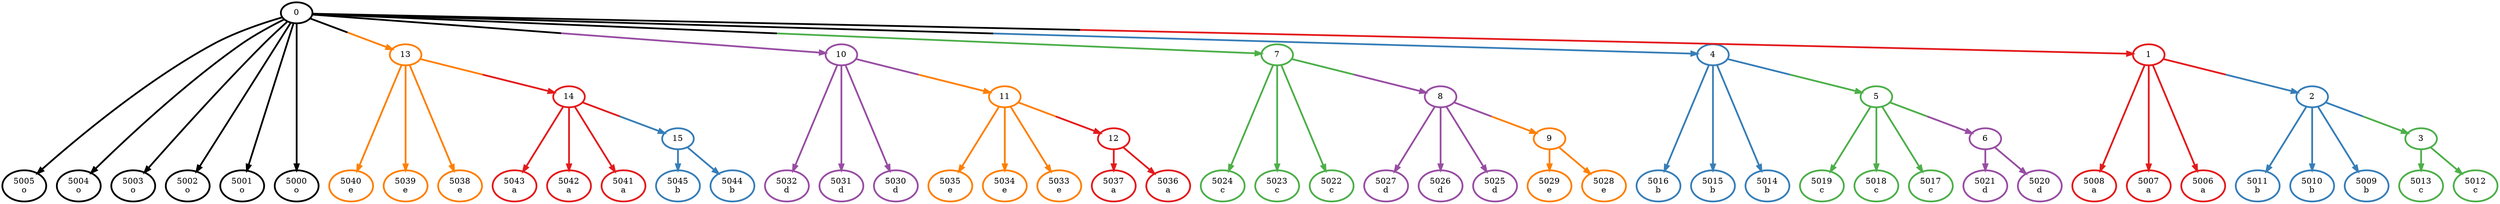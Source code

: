 digraph T {
	{
		rank=same
		61 [penwidth=3,colorscheme=set19,color=2,label="5045\nb"]
		60 [penwidth=3,colorscheme=set19,color=2,label="5044\nb"]
		59 [penwidth=3,colorscheme=set19,color=1,label="5043\na"]
		58 [penwidth=3,colorscheme=set19,color=1,label="5042\na"]
		57 [penwidth=3,colorscheme=set19,color=1,label="5041\na"]
		55 [penwidth=3,colorscheme=set19,color=5,label="5040\ne"]
		54 [penwidth=3,colorscheme=set19,color=5,label="5039\ne"]
		53 [penwidth=3,colorscheme=set19,color=5,label="5038\ne"]
		51 [penwidth=3,colorscheme=set19,color=1,label="5037\na"]
		50 [penwidth=3,colorscheme=set19,color=1,label="5036\na"]
		49 [penwidth=3,colorscheme=set19,color=5,label="5035\ne"]
		48 [penwidth=3,colorscheme=set19,color=5,label="5034\ne"]
		47 [penwidth=3,colorscheme=set19,color=5,label="5033\ne"]
		45 [penwidth=3,colorscheme=set19,color=4,label="5032\nd"]
		44 [penwidth=3,colorscheme=set19,color=4,label="5031\nd"]
		43 [penwidth=3,colorscheme=set19,color=4,label="5030\nd"]
		41 [penwidth=3,colorscheme=set19,color=5,label="5029\ne"]
		40 [penwidth=3,colorscheme=set19,color=5,label="5028\ne"]
		39 [penwidth=3,colorscheme=set19,color=4,label="5027\nd"]
		38 [penwidth=3,colorscheme=set19,color=4,label="5026\nd"]
		37 [penwidth=3,colorscheme=set19,color=4,label="5025\nd"]
		35 [penwidth=3,colorscheme=set19,color=3,label="5024\nc"]
		34 [penwidth=3,colorscheme=set19,color=3,label="5023\nc"]
		33 [penwidth=3,colorscheme=set19,color=3,label="5022\nc"]
		31 [penwidth=3,colorscheme=set19,color=4,label="5021\nd"]
		30 [penwidth=3,colorscheme=set19,color=4,label="5020\nd"]
		29 [penwidth=3,colorscheme=set19,color=3,label="5019\nc"]
		28 [penwidth=3,colorscheme=set19,color=3,label="5018\nc"]
		27 [penwidth=3,colorscheme=set19,color=3,label="5017\nc"]
		25 [penwidth=3,colorscheme=set19,color=2,label="5016\nb"]
		24 [penwidth=3,colorscheme=set19,color=2,label="5015\nb"]
		23 [penwidth=3,colorscheme=set19,color=2,label="5014\nb"]
		21 [penwidth=3,colorscheme=set19,color=3,label="5013\nc"]
		20 [penwidth=3,colorscheme=set19,color=3,label="5012\nc"]
		19 [penwidth=3,colorscheme=set19,color=2,label="5011\nb"]
		18 [penwidth=3,colorscheme=set19,color=2,label="5010\nb"]
		17 [penwidth=3,colorscheme=set19,color=2,label="5009\nb"]
		15 [penwidth=3,colorscheme=set19,color=1,label="5008\na"]
		14 [penwidth=3,colorscheme=set19,color=1,label="5007\na"]
		13 [penwidth=3,colorscheme=set19,color=1,label="5006\na"]
		11 [penwidth=3,colorscheme=set19,color=1564501808,label="5005\no"]
		10 [penwidth=3,colorscheme=set19,color=1564501808,label="5004\no"]
		9 [penwidth=3,colorscheme=set19,color=1564501808,label="5003\no"]
		8 [penwidth=3,colorscheme=set19,color=1564501808,label="5002\no"]
		7 [penwidth=3,colorscheme=set19,color=1564501808,label="5001\no"]
		6 [penwidth=3,colorscheme=set19,color=1564501808,label="5000\no"]
	}
	56 [penwidth=3,colorscheme=set19,color=2,label="15"]
	52 [penwidth=3,colorscheme=set19,color=1,label="14"]
	46 [penwidth=3,colorscheme=set19,color=1,label="12"]
	42 [penwidth=3,colorscheme=set19,color=5,label="11"]
	36 [penwidth=3,colorscheme=set19,color=5,label="9"]
	32 [penwidth=3,colorscheme=set19,color=4,label="8"]
	26 [penwidth=3,colorscheme=set19,color=4,label="6"]
	22 [penwidth=3,colorscheme=set19,color=3,label="5"]
	16 [penwidth=3,colorscheme=set19,color=3,label="3"]
	12 [penwidth=3,colorscheme=set19,color=2,label="2"]
	5 [penwidth=3,colorscheme=set19,color=5,label="13"]
	4 [penwidth=3,colorscheme=set19,color=4,label="10"]
	3 [penwidth=3,colorscheme=set19,color=3,label="7"]
	2 [penwidth=3,colorscheme=set19,color=2,label="4"]
	1 [penwidth=3,colorscheme=set19,color=1,label="1"]
	0 [penwidth=3,colorscheme=set19,color=1564501808,label="0"]
	56 -> 61 [penwidth=3,colorscheme=set19,color=2]
	56 -> 60 [penwidth=3,colorscheme=set19,color=2]
	52 -> 59 [penwidth=3,colorscheme=set19,color=1]
	52 -> 58 [penwidth=3,colorscheme=set19,color=1]
	52 -> 57 [penwidth=3,colorscheme=set19,color=1]
	52 -> 56 [penwidth=3,colorscheme=set19,color="1;0.5:2"]
	46 -> 51 [penwidth=3,colorscheme=set19,color=1]
	46 -> 50 [penwidth=3,colorscheme=set19,color=1]
	42 -> 49 [penwidth=3,colorscheme=set19,color=5]
	42 -> 48 [penwidth=3,colorscheme=set19,color=5]
	42 -> 47 [penwidth=3,colorscheme=set19,color=5]
	42 -> 46 [penwidth=3,colorscheme=set19,color="5;0.5:1"]
	36 -> 41 [penwidth=3,colorscheme=set19,color=5]
	36 -> 40 [penwidth=3,colorscheme=set19,color=5]
	32 -> 39 [penwidth=3,colorscheme=set19,color=4]
	32 -> 38 [penwidth=3,colorscheme=set19,color=4]
	32 -> 37 [penwidth=3,colorscheme=set19,color=4]
	32 -> 36 [penwidth=3,colorscheme=set19,color="4;0.5:5"]
	26 -> 31 [penwidth=3,colorscheme=set19,color=4]
	26 -> 30 [penwidth=3,colorscheme=set19,color=4]
	22 -> 29 [penwidth=3,colorscheme=set19,color=3]
	22 -> 28 [penwidth=3,colorscheme=set19,color=3]
	22 -> 27 [penwidth=3,colorscheme=set19,color=3]
	22 -> 26 [penwidth=3,colorscheme=set19,color="3;0.5:4"]
	16 -> 21 [penwidth=3,colorscheme=set19,color=3]
	16 -> 20 [penwidth=3,colorscheme=set19,color=3]
	12 -> 19 [penwidth=3,colorscheme=set19,color=2]
	12 -> 18 [penwidth=3,colorscheme=set19,color=2]
	12 -> 17 [penwidth=3,colorscheme=set19,color=2]
	12 -> 16 [penwidth=3,colorscheme=set19,color="2;0.5:3"]
	5 -> 55 [penwidth=3,colorscheme=set19,color=5]
	5 -> 54 [penwidth=3,colorscheme=set19,color=5]
	5 -> 53 [penwidth=3,colorscheme=set19,color=5]
	5 -> 52 [penwidth=3,colorscheme=set19,color="5;0.5:1"]
	4 -> 45 [penwidth=3,colorscheme=set19,color=4]
	4 -> 44 [penwidth=3,colorscheme=set19,color=4]
	4 -> 43 [penwidth=3,colorscheme=set19,color=4]
	4 -> 42 [penwidth=3,colorscheme=set19,color="4;0.5:5"]
	3 -> 35 [penwidth=3,colorscheme=set19,color=3]
	3 -> 34 [penwidth=3,colorscheme=set19,color=3]
	3 -> 33 [penwidth=3,colorscheme=set19,color=3]
	3 -> 32 [penwidth=3,colorscheme=set19,color="3;0.5:4"]
	2 -> 25 [penwidth=3,colorscheme=set19,color=2]
	2 -> 24 [penwidth=3,colorscheme=set19,color=2]
	2 -> 23 [penwidth=3,colorscheme=set19,color=2]
	2 -> 22 [penwidth=3,colorscheme=set19,color="2;0.5:3"]
	1 -> 15 [penwidth=3,colorscheme=set19,color=1]
	1 -> 14 [penwidth=3,colorscheme=set19,color=1]
	1 -> 13 [penwidth=3,colorscheme=set19,color=1]
	1 -> 12 [penwidth=3,colorscheme=set19,color="1;0.5:2"]
	0 -> 11 [penwidth=3,colorscheme=set19,color=1564501808]
	0 -> 10 [penwidth=3,colorscheme=set19,color=1564501808]
	0 -> 9 [penwidth=3,colorscheme=set19,color=1564501808]
	0 -> 8 [penwidth=3,colorscheme=set19,color=1564501808]
	0 -> 7 [penwidth=3,colorscheme=set19,color=1564501808]
	0 -> 6 [penwidth=3,colorscheme=set19,color=1564501808]
	0 -> 5 [penwidth=3,colorscheme=set19,color="1564501808;0.5:5"]
	0 -> 4 [penwidth=3,colorscheme=set19,color="1564501808;0.5:4"]
	0 -> 3 [penwidth=3,colorscheme=set19,color="1564501808;0.5:3"]
	0 -> 2 [penwidth=3,colorscheme=set19,color="1564501808;0.5:2"]
	0 -> 1 [penwidth=3,colorscheme=set19,color="1564501808;0.5:1"]
}
